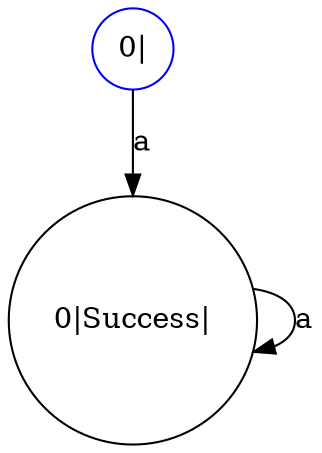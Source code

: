 digraph TestCaseD6 { 0 [shape=circle,label="0|",color="#0000FF"]; 1 [shape=circle,label="0|Success|",color="#000000"]; 0 -> 1[label="a"]; 1 -> 1[label="a"]; }
